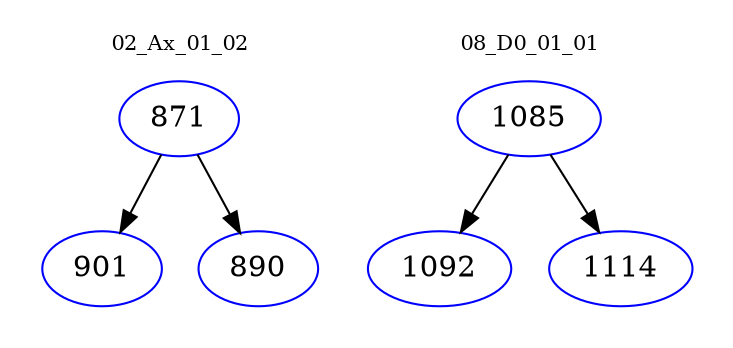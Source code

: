 digraph{
subgraph cluster_0 {
color = white
label = "02_Ax_01_02";
fontsize=10;
T0_871 [label="871", color="blue"]
T0_871 -> T0_901 [color="black"]
T0_901 [label="901", color="blue"]
T0_871 -> T0_890 [color="black"]
T0_890 [label="890", color="blue"]
}
subgraph cluster_1 {
color = white
label = "08_D0_01_01";
fontsize=10;
T1_1085 [label="1085", color="blue"]
T1_1085 -> T1_1092 [color="black"]
T1_1092 [label="1092", color="blue"]
T1_1085 -> T1_1114 [color="black"]
T1_1114 [label="1114", color="blue"]
}
}
